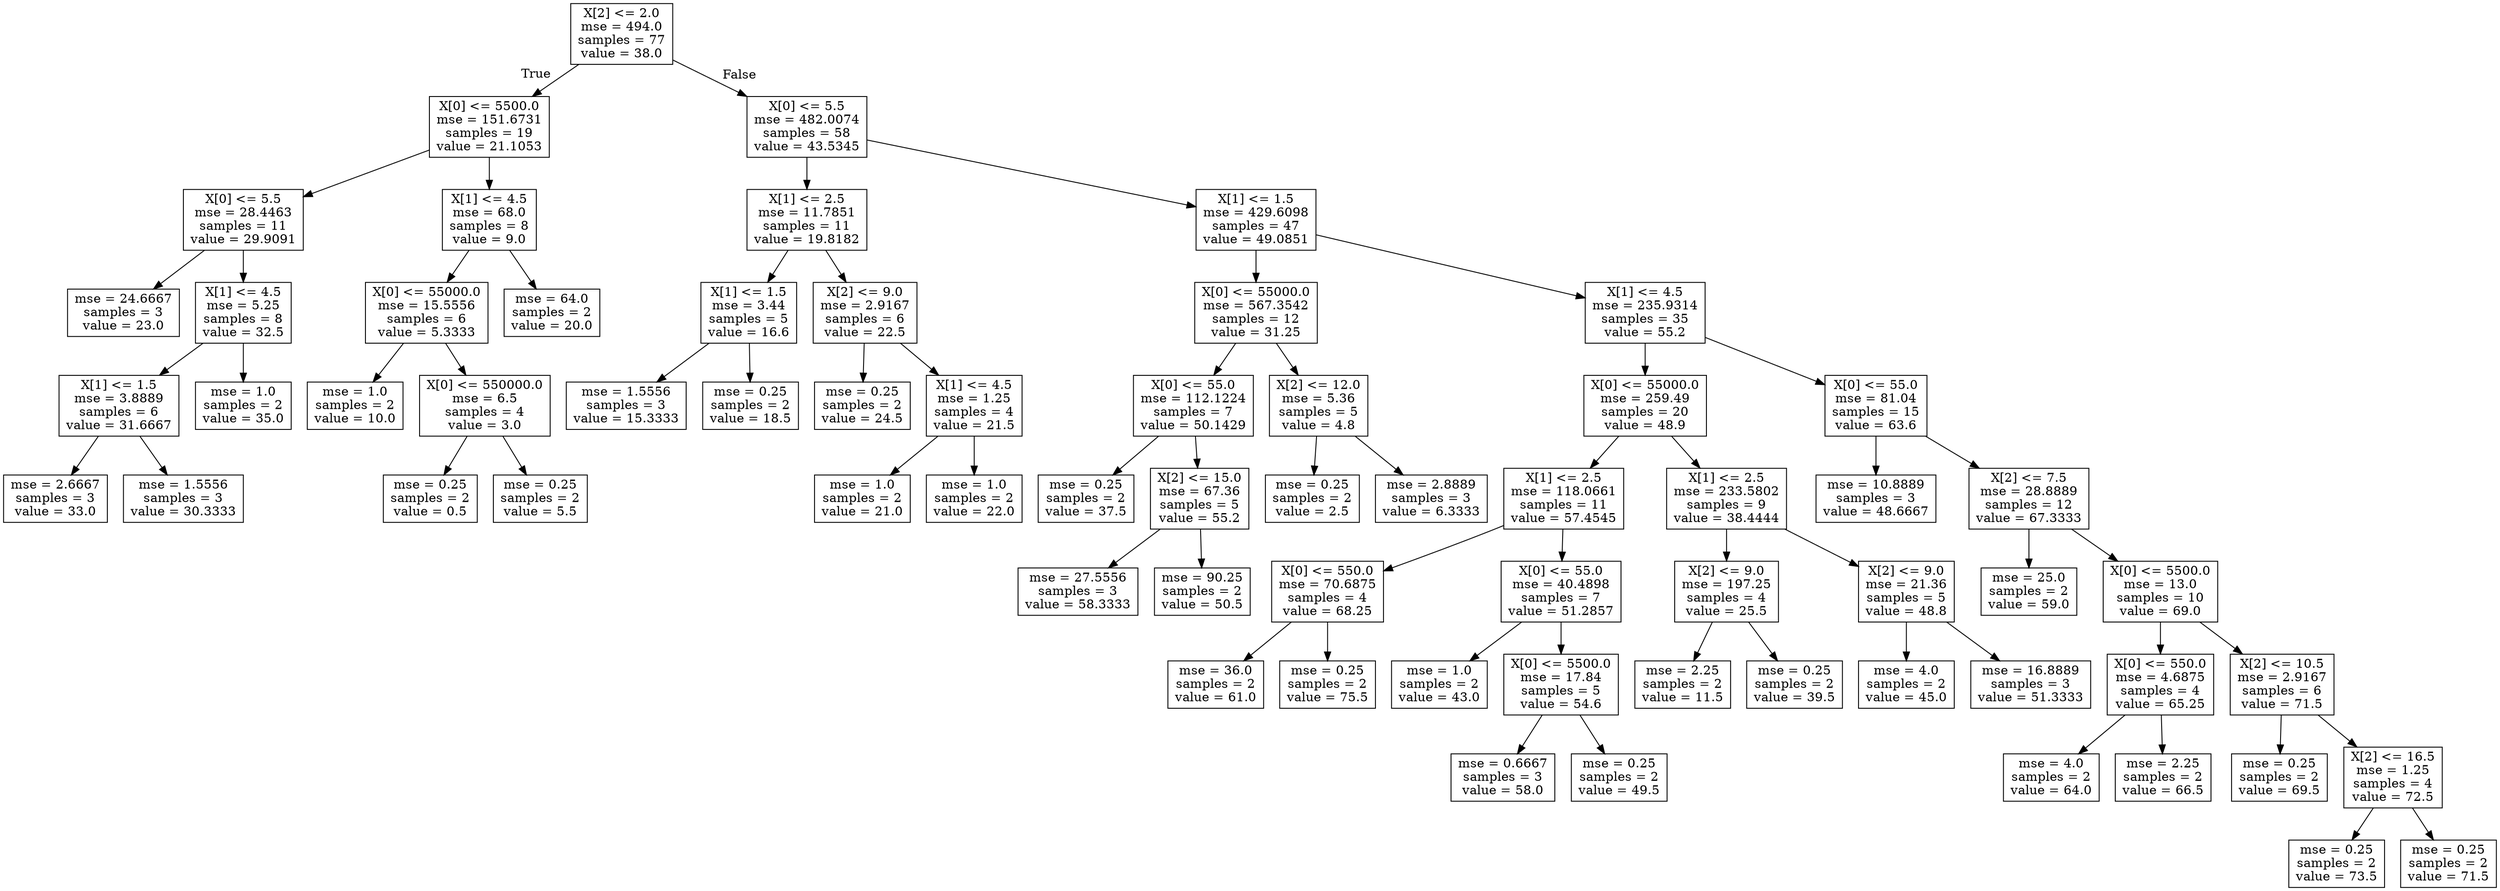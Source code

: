 digraph Tree {
node [shape=box] ;
0 [label="X[2] <= 2.0\nmse = 494.0\nsamples = 77\nvalue = 38.0"] ;
1 [label="X[0] <= 5500.0\nmse = 151.6731\nsamples = 19\nvalue = 21.1053"] ;
0 -> 1 [labeldistance=2.5, labelangle=45, headlabel="True"] ;
2 [label="X[0] <= 5.5\nmse = 28.4463\nsamples = 11\nvalue = 29.9091"] ;
1 -> 2 ;
3 [label="mse = 24.6667\nsamples = 3\nvalue = 23.0"] ;
2 -> 3 ;
4 [label="X[1] <= 4.5\nmse = 5.25\nsamples = 8\nvalue = 32.5"] ;
2 -> 4 ;
5 [label="X[1] <= 1.5\nmse = 3.8889\nsamples = 6\nvalue = 31.6667"] ;
4 -> 5 ;
6 [label="mse = 2.6667\nsamples = 3\nvalue = 33.0"] ;
5 -> 6 ;
7 [label="mse = 1.5556\nsamples = 3\nvalue = 30.3333"] ;
5 -> 7 ;
8 [label="mse = 1.0\nsamples = 2\nvalue = 35.0"] ;
4 -> 8 ;
9 [label="X[1] <= 4.5\nmse = 68.0\nsamples = 8\nvalue = 9.0"] ;
1 -> 9 ;
10 [label="X[0] <= 55000.0\nmse = 15.5556\nsamples = 6\nvalue = 5.3333"] ;
9 -> 10 ;
11 [label="mse = 1.0\nsamples = 2\nvalue = 10.0"] ;
10 -> 11 ;
12 [label="X[0] <= 550000.0\nmse = 6.5\nsamples = 4\nvalue = 3.0"] ;
10 -> 12 ;
13 [label="mse = 0.25\nsamples = 2\nvalue = 0.5"] ;
12 -> 13 ;
14 [label="mse = 0.25\nsamples = 2\nvalue = 5.5"] ;
12 -> 14 ;
15 [label="mse = 64.0\nsamples = 2\nvalue = 20.0"] ;
9 -> 15 ;
16 [label="X[0] <= 5.5\nmse = 482.0074\nsamples = 58\nvalue = 43.5345"] ;
0 -> 16 [labeldistance=2.5, labelangle=-45, headlabel="False"] ;
17 [label="X[1] <= 2.5\nmse = 11.7851\nsamples = 11\nvalue = 19.8182"] ;
16 -> 17 ;
18 [label="X[1] <= 1.5\nmse = 3.44\nsamples = 5\nvalue = 16.6"] ;
17 -> 18 ;
19 [label="mse = 1.5556\nsamples = 3\nvalue = 15.3333"] ;
18 -> 19 ;
20 [label="mse = 0.25\nsamples = 2\nvalue = 18.5"] ;
18 -> 20 ;
21 [label="X[2] <= 9.0\nmse = 2.9167\nsamples = 6\nvalue = 22.5"] ;
17 -> 21 ;
22 [label="mse = 0.25\nsamples = 2\nvalue = 24.5"] ;
21 -> 22 ;
23 [label="X[1] <= 4.5\nmse = 1.25\nsamples = 4\nvalue = 21.5"] ;
21 -> 23 ;
24 [label="mse = 1.0\nsamples = 2\nvalue = 21.0"] ;
23 -> 24 ;
25 [label="mse = 1.0\nsamples = 2\nvalue = 22.0"] ;
23 -> 25 ;
26 [label="X[1] <= 1.5\nmse = 429.6098\nsamples = 47\nvalue = 49.0851"] ;
16 -> 26 ;
27 [label="X[0] <= 55000.0\nmse = 567.3542\nsamples = 12\nvalue = 31.25"] ;
26 -> 27 ;
28 [label="X[0] <= 55.0\nmse = 112.1224\nsamples = 7\nvalue = 50.1429"] ;
27 -> 28 ;
29 [label="mse = 0.25\nsamples = 2\nvalue = 37.5"] ;
28 -> 29 ;
30 [label="X[2] <= 15.0\nmse = 67.36\nsamples = 5\nvalue = 55.2"] ;
28 -> 30 ;
31 [label="mse = 27.5556\nsamples = 3\nvalue = 58.3333"] ;
30 -> 31 ;
32 [label="mse = 90.25\nsamples = 2\nvalue = 50.5"] ;
30 -> 32 ;
33 [label="X[2] <= 12.0\nmse = 5.36\nsamples = 5\nvalue = 4.8"] ;
27 -> 33 ;
34 [label="mse = 0.25\nsamples = 2\nvalue = 2.5"] ;
33 -> 34 ;
35 [label="mse = 2.8889\nsamples = 3\nvalue = 6.3333"] ;
33 -> 35 ;
36 [label="X[1] <= 4.5\nmse = 235.9314\nsamples = 35\nvalue = 55.2"] ;
26 -> 36 ;
37 [label="X[0] <= 55000.0\nmse = 259.49\nsamples = 20\nvalue = 48.9"] ;
36 -> 37 ;
38 [label="X[1] <= 2.5\nmse = 118.0661\nsamples = 11\nvalue = 57.4545"] ;
37 -> 38 ;
39 [label="X[0] <= 550.0\nmse = 70.6875\nsamples = 4\nvalue = 68.25"] ;
38 -> 39 ;
40 [label="mse = 36.0\nsamples = 2\nvalue = 61.0"] ;
39 -> 40 ;
41 [label="mse = 0.25\nsamples = 2\nvalue = 75.5"] ;
39 -> 41 ;
42 [label="X[0] <= 55.0\nmse = 40.4898\nsamples = 7\nvalue = 51.2857"] ;
38 -> 42 ;
43 [label="mse = 1.0\nsamples = 2\nvalue = 43.0"] ;
42 -> 43 ;
44 [label="X[0] <= 5500.0\nmse = 17.84\nsamples = 5\nvalue = 54.6"] ;
42 -> 44 ;
45 [label="mse = 0.6667\nsamples = 3\nvalue = 58.0"] ;
44 -> 45 ;
46 [label="mse = 0.25\nsamples = 2\nvalue = 49.5"] ;
44 -> 46 ;
47 [label="X[1] <= 2.5\nmse = 233.5802\nsamples = 9\nvalue = 38.4444"] ;
37 -> 47 ;
48 [label="X[2] <= 9.0\nmse = 197.25\nsamples = 4\nvalue = 25.5"] ;
47 -> 48 ;
49 [label="mse = 2.25\nsamples = 2\nvalue = 11.5"] ;
48 -> 49 ;
50 [label="mse = 0.25\nsamples = 2\nvalue = 39.5"] ;
48 -> 50 ;
51 [label="X[2] <= 9.0\nmse = 21.36\nsamples = 5\nvalue = 48.8"] ;
47 -> 51 ;
52 [label="mse = 4.0\nsamples = 2\nvalue = 45.0"] ;
51 -> 52 ;
53 [label="mse = 16.8889\nsamples = 3\nvalue = 51.3333"] ;
51 -> 53 ;
54 [label="X[0] <= 55.0\nmse = 81.04\nsamples = 15\nvalue = 63.6"] ;
36 -> 54 ;
55 [label="mse = 10.8889\nsamples = 3\nvalue = 48.6667"] ;
54 -> 55 ;
56 [label="X[2] <= 7.5\nmse = 28.8889\nsamples = 12\nvalue = 67.3333"] ;
54 -> 56 ;
57 [label="mse = 25.0\nsamples = 2\nvalue = 59.0"] ;
56 -> 57 ;
58 [label="X[0] <= 5500.0\nmse = 13.0\nsamples = 10\nvalue = 69.0"] ;
56 -> 58 ;
59 [label="X[0] <= 550.0\nmse = 4.6875\nsamples = 4\nvalue = 65.25"] ;
58 -> 59 ;
60 [label="mse = 4.0\nsamples = 2\nvalue = 64.0"] ;
59 -> 60 ;
61 [label="mse = 2.25\nsamples = 2\nvalue = 66.5"] ;
59 -> 61 ;
62 [label="X[2] <= 10.5\nmse = 2.9167\nsamples = 6\nvalue = 71.5"] ;
58 -> 62 ;
63 [label="mse = 0.25\nsamples = 2\nvalue = 69.5"] ;
62 -> 63 ;
64 [label="X[2] <= 16.5\nmse = 1.25\nsamples = 4\nvalue = 72.5"] ;
62 -> 64 ;
65 [label="mse = 0.25\nsamples = 2\nvalue = 73.5"] ;
64 -> 65 ;
66 [label="mse = 0.25\nsamples = 2\nvalue = 71.5"] ;
64 -> 66 ;
}